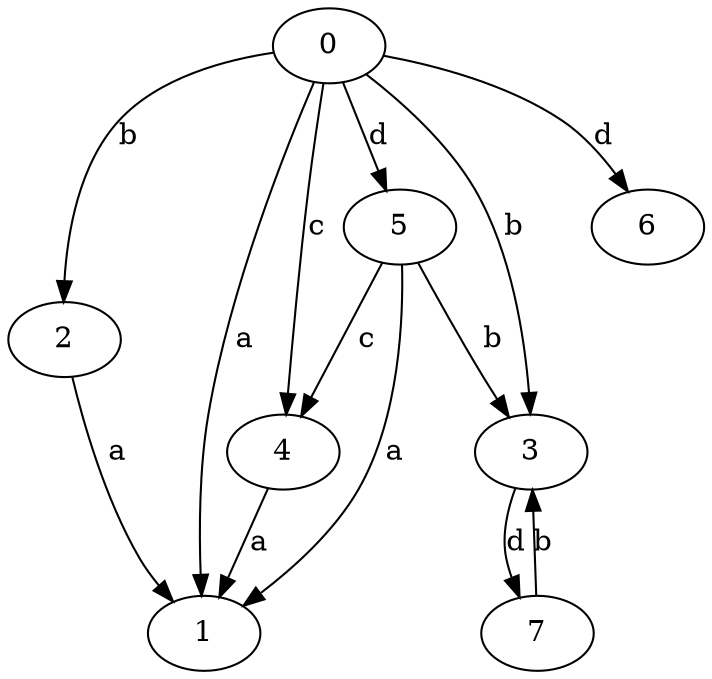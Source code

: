 strict digraph  {
1;
2;
0;
3;
4;
5;
6;
7;
2 -> 1  [label=a];
0 -> 1  [label=a];
0 -> 2  [label=b];
0 -> 3  [label=b];
0 -> 4  [label=c];
0 -> 5  [label=d];
0 -> 6  [label=d];
3 -> 7  [label=d];
4 -> 1  [label=a];
5 -> 1  [label=a];
5 -> 3  [label=b];
5 -> 4  [label=c];
7 -> 3  [label=b];
}
